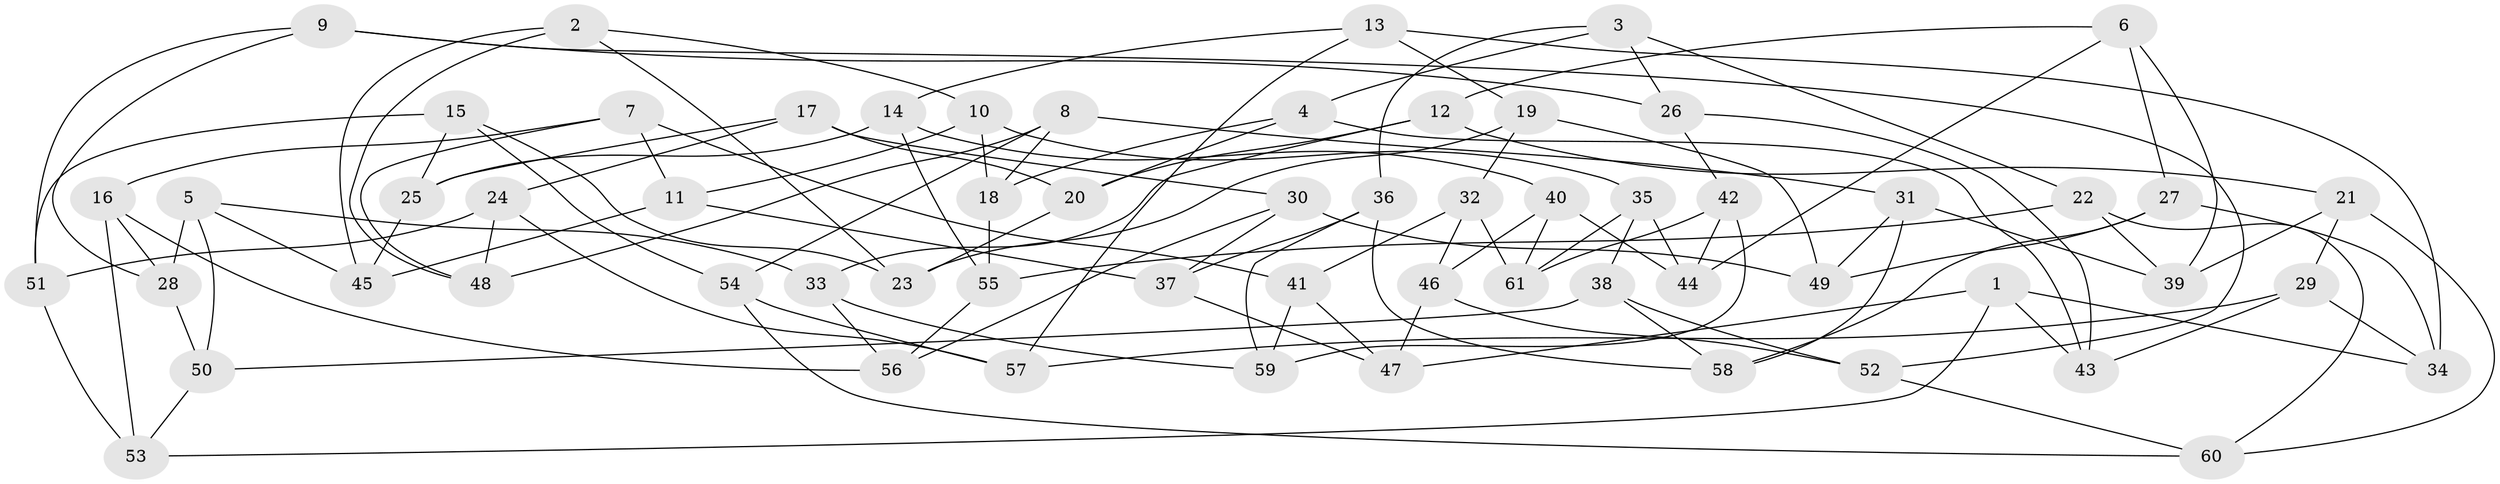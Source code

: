 // Generated by graph-tools (version 1.1) at 2025/03/03/09/25 03:03:01]
// undirected, 61 vertices, 122 edges
graph export_dot {
graph [start="1"]
  node [color=gray90,style=filled];
  1;
  2;
  3;
  4;
  5;
  6;
  7;
  8;
  9;
  10;
  11;
  12;
  13;
  14;
  15;
  16;
  17;
  18;
  19;
  20;
  21;
  22;
  23;
  24;
  25;
  26;
  27;
  28;
  29;
  30;
  31;
  32;
  33;
  34;
  35;
  36;
  37;
  38;
  39;
  40;
  41;
  42;
  43;
  44;
  45;
  46;
  47;
  48;
  49;
  50;
  51;
  52;
  53;
  54;
  55;
  56;
  57;
  58;
  59;
  60;
  61;
  1 -- 47;
  1 -- 53;
  1 -- 43;
  1 -- 34;
  2 -- 10;
  2 -- 23;
  2 -- 45;
  2 -- 48;
  3 -- 26;
  3 -- 22;
  3 -- 36;
  3 -- 4;
  4 -- 20;
  4 -- 43;
  4 -- 18;
  5 -- 28;
  5 -- 45;
  5 -- 50;
  5 -- 33;
  6 -- 27;
  6 -- 44;
  6 -- 39;
  6 -- 12;
  7 -- 48;
  7 -- 16;
  7 -- 41;
  7 -- 11;
  8 -- 54;
  8 -- 31;
  8 -- 18;
  8 -- 48;
  9 -- 28;
  9 -- 51;
  9 -- 52;
  9 -- 26;
  10 -- 11;
  10 -- 18;
  10 -- 35;
  11 -- 45;
  11 -- 37;
  12 -- 21;
  12 -- 33;
  12 -- 20;
  13 -- 57;
  13 -- 14;
  13 -- 19;
  13 -- 34;
  14 -- 40;
  14 -- 25;
  14 -- 55;
  15 -- 25;
  15 -- 51;
  15 -- 23;
  15 -- 54;
  16 -- 28;
  16 -- 56;
  16 -- 53;
  17 -- 30;
  17 -- 24;
  17 -- 25;
  17 -- 20;
  18 -- 55;
  19 -- 49;
  19 -- 32;
  19 -- 23;
  20 -- 23;
  21 -- 29;
  21 -- 60;
  21 -- 39;
  22 -- 60;
  22 -- 55;
  22 -- 39;
  24 -- 57;
  24 -- 48;
  24 -- 51;
  25 -- 45;
  26 -- 43;
  26 -- 42;
  27 -- 49;
  27 -- 34;
  27 -- 58;
  28 -- 50;
  29 -- 34;
  29 -- 57;
  29 -- 43;
  30 -- 37;
  30 -- 56;
  30 -- 49;
  31 -- 39;
  31 -- 58;
  31 -- 49;
  32 -- 61;
  32 -- 46;
  32 -- 41;
  33 -- 56;
  33 -- 59;
  35 -- 44;
  35 -- 38;
  35 -- 61;
  36 -- 37;
  36 -- 58;
  36 -- 59;
  37 -- 47;
  38 -- 52;
  38 -- 58;
  38 -- 50;
  40 -- 46;
  40 -- 61;
  40 -- 44;
  41 -- 59;
  41 -- 47;
  42 -- 44;
  42 -- 59;
  42 -- 61;
  46 -- 47;
  46 -- 52;
  50 -- 53;
  51 -- 53;
  52 -- 60;
  54 -- 60;
  54 -- 57;
  55 -- 56;
}
